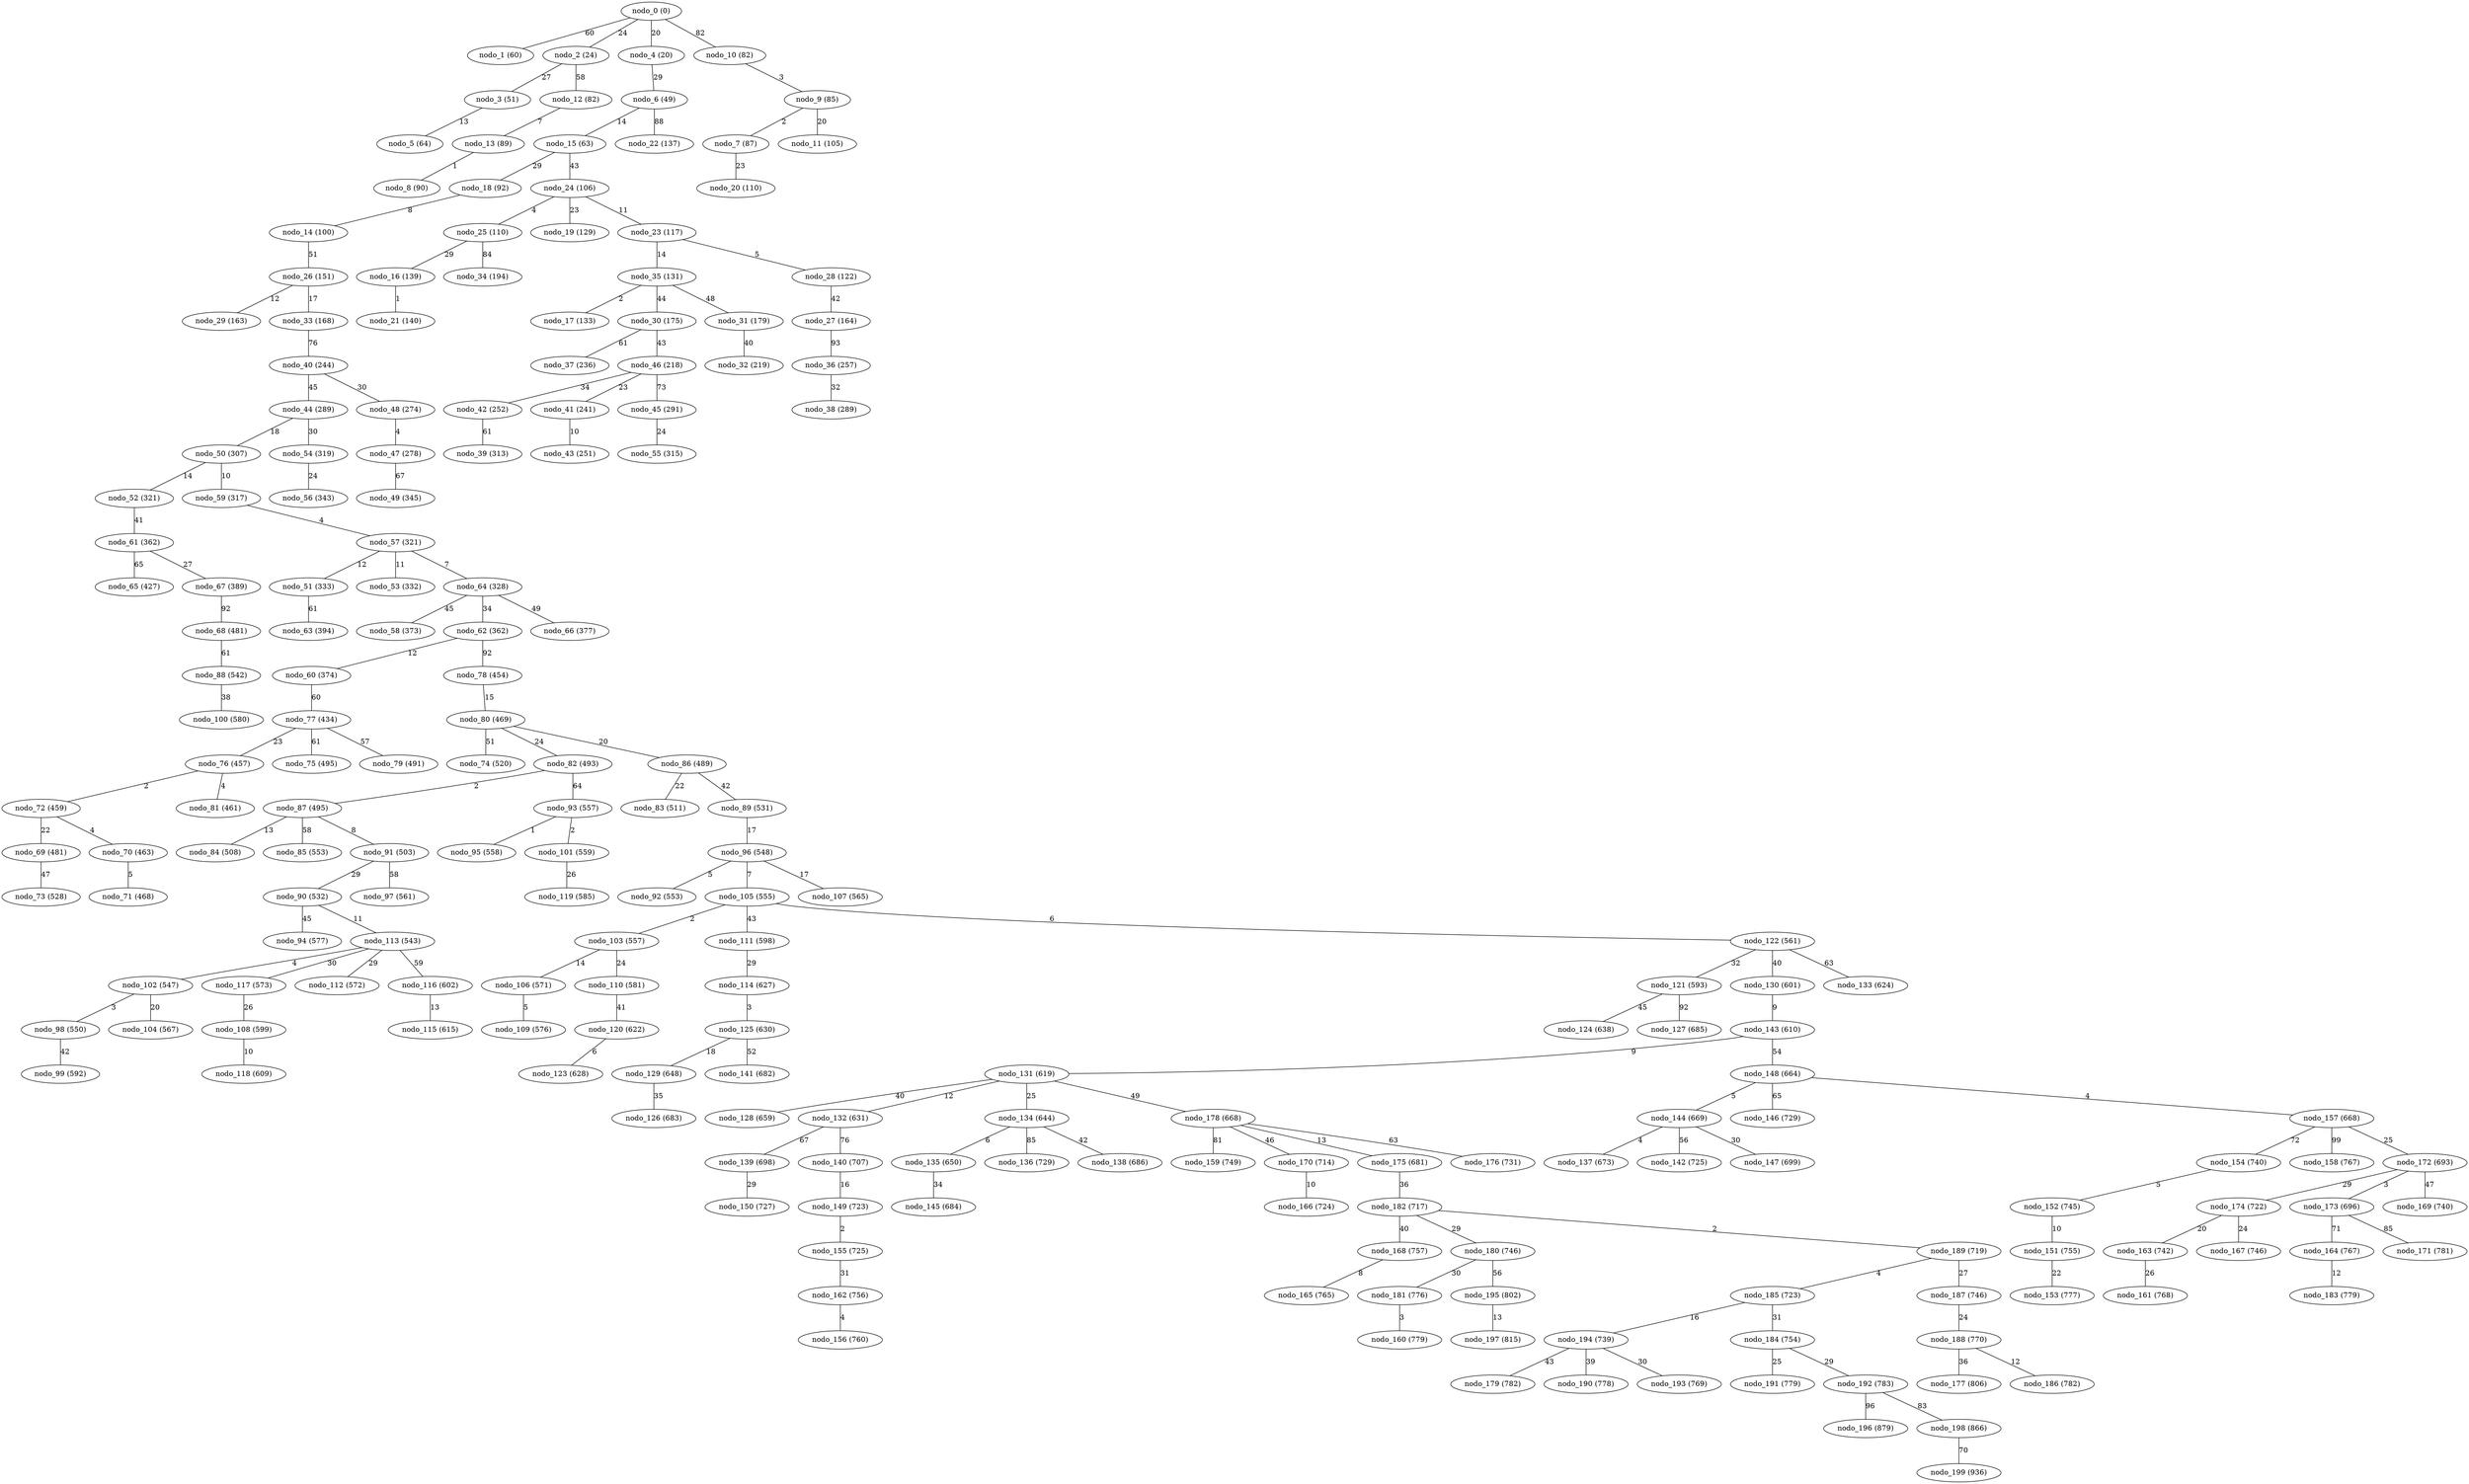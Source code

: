 graph gen_BarabasiAlbert_200_dijkstra {
 "nodo_0 (0)" -- "nodo_1 (60)" [label=60 weight=60]
 "nodo_0 (0)" -- "nodo_2 (24)" [label=24 weight=24]
 "nodo_2 (24)" -- "nodo_3 (51)" [label=27 weight=27]
 "nodo_0 (0)" -- "nodo_4 (20)" [label=20 weight=20]
 "nodo_3 (51)" -- "nodo_5 (64)" [label=13 weight=13]
 "nodo_4 (20)" -- "nodo_6 (49)" [label=29 weight=29]
 "nodo_9 (85)" -- "nodo_7 (87)" [label=2 weight=2]
 "nodo_13 (89)" -- "nodo_8 (90)" [label=1 weight=1]
 "nodo_10 (82)" -- "nodo_9 (85)" [label=3 weight=3]
 "nodo_0 (0)" -- "nodo_10 (82)" [label=82 weight=82]
 "nodo_9 (85)" -- "nodo_11 (105)" [label=20 weight=20]
 "nodo_2 (24)" -- "nodo_12 (82)" [label=58 weight=58]
 "nodo_12 (82)" -- "nodo_13 (89)" [label=7 weight=7]
 "nodo_18 (92)" -- "nodo_14 (100)" [label=8 weight=8]
 "nodo_6 (49)" -- "nodo_15 (63)" [label=14 weight=14]
 "nodo_25 (110)" -- "nodo_16 (139)" [label=29 weight=29]
 "nodo_35 (131)" -- "nodo_17 (133)" [label=2 weight=2]
 "nodo_15 (63)" -- "nodo_18 (92)" [label=29 weight=29]
 "nodo_24 (106)" -- "nodo_19 (129)" [label=23 weight=23]
 "nodo_7 (87)" -- "nodo_20 (110)" [label=23 weight=23]
 "nodo_16 (139)" -- "nodo_21 (140)" [label=1 weight=1]
 "nodo_6 (49)" -- "nodo_22 (137)" [label=88 weight=88]
 "nodo_24 (106)" -- "nodo_23 (117)" [label=11 weight=11]
 "nodo_15 (63)" -- "nodo_24 (106)" [label=43 weight=43]
 "nodo_24 (106)" -- "nodo_25 (110)" [label=4 weight=4]
 "nodo_14 (100)" -- "nodo_26 (151)" [label=51 weight=51]
 "nodo_28 (122)" -- "nodo_27 (164)" [label=42 weight=42]
 "nodo_23 (117)" -- "nodo_28 (122)" [label=5 weight=5]
 "nodo_26 (151)" -- "nodo_29 (163)" [label=12 weight=12]
 "nodo_35 (131)" -- "nodo_30 (175)" [label=44 weight=44]
 "nodo_35 (131)" -- "nodo_31 (179)" [label=48 weight=48]
 "nodo_31 (179)" -- "nodo_32 (219)" [label=40 weight=40]
 "nodo_26 (151)" -- "nodo_33 (168)" [label=17 weight=17]
 "nodo_25 (110)" -- "nodo_34 (194)" [label=84 weight=84]
 "nodo_23 (117)" -- "nodo_35 (131)" [label=14 weight=14]
 "nodo_27 (164)" -- "nodo_36 (257)" [label=93 weight=93]
 "nodo_30 (175)" -- "nodo_37 (236)" [label=61 weight=61]
 "nodo_36 (257)" -- "nodo_38 (289)" [label=32 weight=32]
 "nodo_42 (252)" -- "nodo_39 (313)" [label=61 weight=61]
 "nodo_33 (168)" -- "nodo_40 (244)" [label=76 weight=76]
 "nodo_46 (218)" -- "nodo_41 (241)" [label=23 weight=23]
 "nodo_46 (218)" -- "nodo_42 (252)" [label=34 weight=34]
 "nodo_41 (241)" -- "nodo_43 (251)" [label=10 weight=10]
 "nodo_40 (244)" -- "nodo_44 (289)" [label=45 weight=45]
 "nodo_46 (218)" -- "nodo_45 (291)" [label=73 weight=73]
 "nodo_30 (175)" -- "nodo_46 (218)" [label=43 weight=43]
 "nodo_48 (274)" -- "nodo_47 (278)" [label=4 weight=4]
 "nodo_40 (244)" -- "nodo_48 (274)" [label=30 weight=30]
 "nodo_47 (278)" -- "nodo_49 (345)" [label=67 weight=67]
 "nodo_44 (289)" -- "nodo_50 (307)" [label=18 weight=18]
 "nodo_57 (321)" -- "nodo_51 (333)" [label=12 weight=12]
 "nodo_50 (307)" -- "nodo_52 (321)" [label=14 weight=14]
 "nodo_57 (321)" -- "nodo_53 (332)" [label=11 weight=11]
 "nodo_44 (289)" -- "nodo_54 (319)" [label=30 weight=30]
 "nodo_45 (291)" -- "nodo_55 (315)" [label=24 weight=24]
 "nodo_54 (319)" -- "nodo_56 (343)" [label=24 weight=24]
 "nodo_59 (317)" -- "nodo_57 (321)" [label=4 weight=4]
 "nodo_64 (328)" -- "nodo_58 (373)" [label=45 weight=45]
 "nodo_50 (307)" -- "nodo_59 (317)" [label=10 weight=10]
 "nodo_62 (362)" -- "nodo_60 (374)" [label=12 weight=12]
 "nodo_52 (321)" -- "nodo_61 (362)" [label=41 weight=41]
 "nodo_64 (328)" -- "nodo_62 (362)" [label=34 weight=34]
 "nodo_51 (333)" -- "nodo_63 (394)" [label=61 weight=61]
 "nodo_57 (321)" -- "nodo_64 (328)" [label=7 weight=7]
 "nodo_61 (362)" -- "nodo_65 (427)" [label=65 weight=65]
 "nodo_64 (328)" -- "nodo_66 (377)" [label=49 weight=49]
 "nodo_61 (362)" -- "nodo_67 (389)" [label=27 weight=27]
 "nodo_67 (389)" -- "nodo_68 (481)" [label=92 weight=92]
 "nodo_72 (459)" -- "nodo_69 (481)" [label=22 weight=22]
 "nodo_72 (459)" -- "nodo_70 (463)" [label=4 weight=4]
 "nodo_70 (463)" -- "nodo_71 (468)" [label=5 weight=5]
 "nodo_76 (457)" -- "nodo_72 (459)" [label=2 weight=2]
 "nodo_69 (481)" -- "nodo_73 (528)" [label=47 weight=47]
 "nodo_80 (469)" -- "nodo_74 (520)" [label=51 weight=51]
 "nodo_77 (434)" -- "nodo_75 (495)" [label=61 weight=61]
 "nodo_77 (434)" -- "nodo_76 (457)" [label=23 weight=23]
 "nodo_60 (374)" -- "nodo_77 (434)" [label=60 weight=60]
 "nodo_62 (362)" -- "nodo_78 (454)" [label=92 weight=92]
 "nodo_77 (434)" -- "nodo_79 (491)" [label=57 weight=57]
 "nodo_78 (454)" -- "nodo_80 (469)" [label=15 weight=15]
 "nodo_76 (457)" -- "nodo_81 (461)" [label=4 weight=4]
 "nodo_80 (469)" -- "nodo_82 (493)" [label=24 weight=24]
 "nodo_86 (489)" -- "nodo_83 (511)" [label=22 weight=22]
 "nodo_87 (495)" -- "nodo_84 (508)" [label=13 weight=13]
 "nodo_87 (495)" -- "nodo_85 (553)" [label=58 weight=58]
 "nodo_80 (469)" -- "nodo_86 (489)" [label=20 weight=20]
 "nodo_82 (493)" -- "nodo_87 (495)" [label=2 weight=2]
 "nodo_68 (481)" -- "nodo_88 (542)" [label=61 weight=61]
 "nodo_86 (489)" -- "nodo_89 (531)" [label=42 weight=42]
 "nodo_91 (503)" -- "nodo_90 (532)" [label=29 weight=29]
 "nodo_87 (495)" -- "nodo_91 (503)" [label=8 weight=8]
 "nodo_96 (548)" -- "nodo_92 (553)" [label=5 weight=5]
 "nodo_82 (493)" -- "nodo_93 (557)" [label=64 weight=64]
 "nodo_90 (532)" -- "nodo_94 (577)" [label=45 weight=45]
 "nodo_93 (557)" -- "nodo_95 (558)" [label=1 weight=1]
 "nodo_89 (531)" -- "nodo_96 (548)" [label=17 weight=17]
 "nodo_91 (503)" -- "nodo_97 (561)" [label=58 weight=58]
 "nodo_102 (547)" -- "nodo_98 (550)" [label=3 weight=3]
 "nodo_98 (550)" -- "nodo_99 (592)" [label=42 weight=42]
 "nodo_88 (542)" -- "nodo_100 (580)" [label=38 weight=38]
 "nodo_93 (557)" -- "nodo_101 (559)" [label=2 weight=2]
 "nodo_113 (543)" -- "nodo_102 (547)" [label=4 weight=4]
 "nodo_105 (555)" -- "nodo_103 (557)" [label=2 weight=2]
 "nodo_102 (547)" -- "nodo_104 (567)" [label=20 weight=20]
 "nodo_96 (548)" -- "nodo_105 (555)" [label=7 weight=7]
 "nodo_103 (557)" -- "nodo_106 (571)" [label=14 weight=14]
 "nodo_96 (548)" -- "nodo_107 (565)" [label=17 weight=17]
 "nodo_117 (573)" -- "nodo_108 (599)" [label=26 weight=26]
 "nodo_106 (571)" -- "nodo_109 (576)" [label=5 weight=5]
 "nodo_103 (557)" -- "nodo_110 (581)" [label=24 weight=24]
 "nodo_105 (555)" -- "nodo_111 (598)" [label=43 weight=43]
 "nodo_113 (543)" -- "nodo_112 (572)" [label=29 weight=29]
 "nodo_90 (532)" -- "nodo_113 (543)" [label=11 weight=11]
 "nodo_111 (598)" -- "nodo_114 (627)" [label=29 weight=29]
 "nodo_116 (602)" -- "nodo_115 (615)" [label=13 weight=13]
 "nodo_113 (543)" -- "nodo_116 (602)" [label=59 weight=59]
 "nodo_113 (543)" -- "nodo_117 (573)" [label=30 weight=30]
 "nodo_108 (599)" -- "nodo_118 (609)" [label=10 weight=10]
 "nodo_101 (559)" -- "nodo_119 (585)" [label=26 weight=26]
 "nodo_110 (581)" -- "nodo_120 (622)" [label=41 weight=41]
 "nodo_122 (561)" -- "nodo_121 (593)" [label=32 weight=32]
 "nodo_105 (555)" -- "nodo_122 (561)" [label=6 weight=6]
 "nodo_120 (622)" -- "nodo_123 (628)" [label=6 weight=6]
 "nodo_121 (593)" -- "nodo_124 (638)" [label=45 weight=45]
 "nodo_114 (627)" -- "nodo_125 (630)" [label=3 weight=3]
 "nodo_129 (648)" -- "nodo_126 (683)" [label=35 weight=35]
 "nodo_121 (593)" -- "nodo_127 (685)" [label=92 weight=92]
 "nodo_131 (619)" -- "nodo_128 (659)" [label=40 weight=40]
 "nodo_125 (630)" -- "nodo_129 (648)" [label=18 weight=18]
 "nodo_122 (561)" -- "nodo_130 (601)" [label=40 weight=40]
 "nodo_143 (610)" -- "nodo_131 (619)" [label=9 weight=9]
 "nodo_131 (619)" -- "nodo_132 (631)" [label=12 weight=12]
 "nodo_122 (561)" -- "nodo_133 (624)" [label=63 weight=63]
 "nodo_131 (619)" -- "nodo_134 (644)" [label=25 weight=25]
 "nodo_134 (644)" -- "nodo_135 (650)" [label=6 weight=6]
 "nodo_134 (644)" -- "nodo_136 (729)" [label=85 weight=85]
 "nodo_144 (669)" -- "nodo_137 (673)" [label=4 weight=4]
 "nodo_134 (644)" -- "nodo_138 (686)" [label=42 weight=42]
 "nodo_132 (631)" -- "nodo_139 (698)" [label=67 weight=67]
 "nodo_132 (631)" -- "nodo_140 (707)" [label=76 weight=76]
 "nodo_125 (630)" -- "nodo_141 (682)" [label=52 weight=52]
 "nodo_144 (669)" -- "nodo_142 (725)" [label=56 weight=56]
 "nodo_130 (601)" -- "nodo_143 (610)" [label=9 weight=9]
 "nodo_148 (664)" -- "nodo_144 (669)" [label=5 weight=5]
 "nodo_135 (650)" -- "nodo_145 (684)" [label=34 weight=34]
 "nodo_148 (664)" -- "nodo_146 (729)" [label=65 weight=65]
 "nodo_144 (669)" -- "nodo_147 (699)" [label=30 weight=30]
 "nodo_143 (610)" -- "nodo_148 (664)" [label=54 weight=54]
 "nodo_140 (707)" -- "nodo_149 (723)" [label=16 weight=16]
 "nodo_139 (698)" -- "nodo_150 (727)" [label=29 weight=29]
 "nodo_152 (745)" -- "nodo_151 (755)" [label=10 weight=10]
 "nodo_154 (740)" -- "nodo_152 (745)" [label=5 weight=5]
 "nodo_151 (755)" -- "nodo_153 (777)" [label=22 weight=22]
 "nodo_157 (668)" -- "nodo_154 (740)" [label=72 weight=72]
 "nodo_149 (723)" -- "nodo_155 (725)" [label=2 weight=2]
 "nodo_162 (756)" -- "nodo_156 (760)" [label=4 weight=4]
 "nodo_148 (664)" -- "nodo_157 (668)" [label=4 weight=4]
 "nodo_157 (668)" -- "nodo_158 (767)" [label=99 weight=99]
 "nodo_178 (668)" -- "nodo_159 (749)" [label=81 weight=81]
 "nodo_181 (776)" -- "nodo_160 (779)" [label=3 weight=3]
 "nodo_163 (742)" -- "nodo_161 (768)" [label=26 weight=26]
 "nodo_155 (725)" -- "nodo_162 (756)" [label=31 weight=31]
 "nodo_174 (722)" -- "nodo_163 (742)" [label=20 weight=20]
 "nodo_173 (696)" -- "nodo_164 (767)" [label=71 weight=71]
 "nodo_168 (757)" -- "nodo_165 (765)" [label=8 weight=8]
 "nodo_170 (714)" -- "nodo_166 (724)" [label=10 weight=10]
 "nodo_174 (722)" -- "nodo_167 (746)" [label=24 weight=24]
 "nodo_182 (717)" -- "nodo_168 (757)" [label=40 weight=40]
 "nodo_172 (693)" -- "nodo_169 (740)" [label=47 weight=47]
 "nodo_178 (668)" -- "nodo_170 (714)" [label=46 weight=46]
 "nodo_173 (696)" -- "nodo_171 (781)" [label=85 weight=85]
 "nodo_157 (668)" -- "nodo_172 (693)" [label=25 weight=25]
 "nodo_172 (693)" -- "nodo_173 (696)" [label=3 weight=3]
 "nodo_172 (693)" -- "nodo_174 (722)" [label=29 weight=29]
 "nodo_178 (668)" -- "nodo_175 (681)" [label=13 weight=13]
 "nodo_178 (668)" -- "nodo_176 (731)" [label=63 weight=63]
 "nodo_188 (770)" -- "nodo_177 (806)" [label=36 weight=36]
 "nodo_131 (619)" -- "nodo_178 (668)" [label=49 weight=49]
 "nodo_194 (739)" -- "nodo_179 (782)" [label=43 weight=43]
 "nodo_182 (717)" -- "nodo_180 (746)" [label=29 weight=29]
 "nodo_180 (746)" -- "nodo_181 (776)" [label=30 weight=30]
 "nodo_175 (681)" -- "nodo_182 (717)" [label=36 weight=36]
 "nodo_164 (767)" -- "nodo_183 (779)" [label=12 weight=12]
 "nodo_185 (723)" -- "nodo_184 (754)" [label=31 weight=31]
 "nodo_189 (719)" -- "nodo_185 (723)" [label=4 weight=4]
 "nodo_188 (770)" -- "nodo_186 (782)" [label=12 weight=12]
 "nodo_189 (719)" -- "nodo_187 (746)" [label=27 weight=27]
 "nodo_187 (746)" -- "nodo_188 (770)" [label=24 weight=24]
 "nodo_182 (717)" -- "nodo_189 (719)" [label=2 weight=2]
 "nodo_194 (739)" -- "nodo_190 (778)" [label=39 weight=39]
 "nodo_184 (754)" -- "nodo_191 (779)" [label=25 weight=25]
 "nodo_184 (754)" -- "nodo_192 (783)" [label=29 weight=29]
 "nodo_194 (739)" -- "nodo_193 (769)" [label=30 weight=30]
 "nodo_185 (723)" -- "nodo_194 (739)" [label=16 weight=16]
 "nodo_180 (746)" -- "nodo_195 (802)" [label=56 weight=56]
 "nodo_192 (783)" -- "nodo_196 (879)" [label=96 weight=96]
 "nodo_195 (802)" -- "nodo_197 (815)" [label=13 weight=13]
 "nodo_192 (783)" -- "nodo_198 (866)" [label=83 weight=83]
 "nodo_198 (866)" -- "nodo_199 (936)" [label=70 weight=70]
}